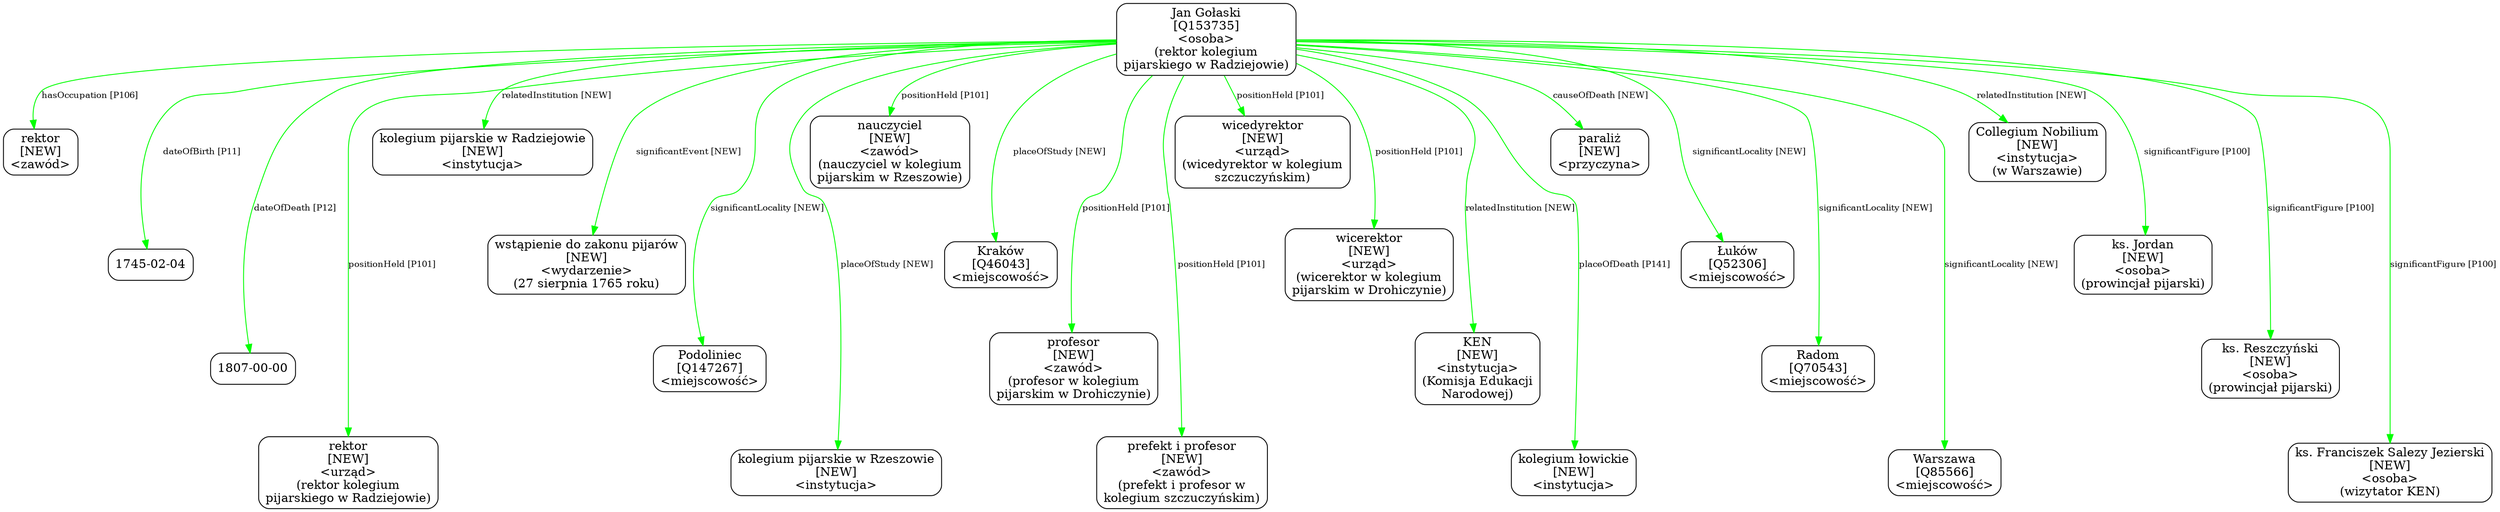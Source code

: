 digraph {
	node [shape=box,
		style=rounded
	];
	edge [fontsize=10];
	"Jan Gołaski
[Q153735]
<osoba>
(rektor kolegium
pijarskiego w Radziejowie)"	[color=black,
		label="Jan Gołaski
[Q153735]
<osoba>
(rektor kolegium
pijarskiego w Radziejowie)"];
	"Jan Gołaski
[Q153735]
<osoba>
(rektor kolegium
pijarskiego w Radziejowie)" -> "rektor
[NEW]
<zawód>"	[color=green,
		label="hasOccupation [P106]",
		minlen=1];
	"Jan Gołaski
[Q153735]
<osoba>
(rektor kolegium
pijarskiego w Radziejowie)" -> "1745-02-04"	[color=green,
		label="dateOfBirth [P11]",
		minlen=2];
	"Jan Gołaski
[Q153735]
<osoba>
(rektor kolegium
pijarskiego w Radziejowie)" -> "1807-00-00"	[color=green,
		label="dateOfDeath [P12]",
		minlen=3];
	"Jan Gołaski
[Q153735]
<osoba>
(rektor kolegium
pijarskiego w Radziejowie)" -> "rektor
[NEW]
<urząd>
(rektor kolegium
pijarskiego w Radziejowie)"	[color=green,
		label="positionHeld [P101]",
		minlen=4];
	"Jan Gołaski
[Q153735]
<osoba>
(rektor kolegium
pijarskiego w Radziejowie)" -> "kolegium pijarskie w Radziejowie
[NEW]
<instytucja>"	[color=green,
		label="relatedInstitution [NEW]",
		minlen=1];
	"Jan Gołaski
[Q153735]
<osoba>
(rektor kolegium
pijarskiego w Radziejowie)" -> "wstąpienie do zakonu pijarów
[NEW]
<wydarzenie>
(27 sierpnia 1765 roku)"	[color=green,
		label="significantEvent [NEW]",
		minlen=2];
	"Jan Gołaski
[Q153735]
<osoba>
(rektor kolegium
pijarskiego w Radziejowie)" -> "Podoliniec
[Q147267]
<miejscowość>"	[color=green,
		label="significantLocality [NEW]",
		minlen=3];
	"Jan Gołaski
[Q153735]
<osoba>
(rektor kolegium
pijarskiego w Radziejowie)" -> "kolegium pijarskie w Rzeszowie
[NEW]
<instytucja>"	[color=green,
		label="placeOfStudy [NEW]",
		minlen=4];
	"Jan Gołaski
[Q153735]
<osoba>
(rektor kolegium
pijarskiego w Radziejowie)" -> "nauczyciel
[NEW]
<zawód>
(nauczyciel w kolegium
pijarskim w Rzeszowie)"	[color=green,
		label="positionHeld [P101]",
		minlen=1];
	"Jan Gołaski
[Q153735]
<osoba>
(rektor kolegium
pijarskiego w Radziejowie)" -> "Kraków
[Q46043]
<miejscowość>"	[color=green,
		label="placeOfStudy [NEW]",
		minlen=2];
	"Jan Gołaski
[Q153735]
<osoba>
(rektor kolegium
pijarskiego w Radziejowie)" -> "profesor
[NEW]
<zawód>
(profesor w kolegium
pijarskim w Drohiczynie)"	[color=green,
		label="positionHeld [P101]",
		minlen=3];
	"Jan Gołaski
[Q153735]
<osoba>
(rektor kolegium
pijarskiego w Radziejowie)" -> "prefekt i profesor
[NEW]
<zawód>
(prefekt i profesor w
kolegium szczuczyńskim)"	[color=green,
		label="positionHeld [P101]",
		minlen=4];
	"Jan Gołaski
[Q153735]
<osoba>
(rektor kolegium
pijarskiego w Radziejowie)" -> "wicedyrektor
[NEW]
<urząd>
(wicedyrektor w kolegium
szczuczyńskim)"	[color=green,
		label="positionHeld [P101]",
		minlen=1];
	"Jan Gołaski
[Q153735]
<osoba>
(rektor kolegium
pijarskiego w Radziejowie)" -> "wicerektor
[NEW]
<urząd>
(wicerektor w kolegium
pijarskim w Drohiczynie)"	[color=green,
		label="positionHeld [P101]",
		minlen=2];
	"Jan Gołaski
[Q153735]
<osoba>
(rektor kolegium
pijarskiego w Radziejowie)" -> "KEN
[NEW]
<instytucja>
(Komisja Edukacji
Narodowej)"	[color=green,
		label="relatedInstitution [NEW]",
		minlen=3];
	"Jan Gołaski
[Q153735]
<osoba>
(rektor kolegium
pijarskiego w Radziejowie)" -> "kolegium łowickie
[NEW]
<instytucja>"	[color=green,
		label="placeOfDeath [P141]",
		minlen=4];
	"Jan Gołaski
[Q153735]
<osoba>
(rektor kolegium
pijarskiego w Radziejowie)" -> "paraliż
[NEW]
<przyczyna>"	[color=green,
		label="causeOfDeath [NEW]",
		minlen=1];
	"Jan Gołaski
[Q153735]
<osoba>
(rektor kolegium
pijarskiego w Radziejowie)" -> "Łuków
[Q52306]
<miejscowość>"	[color=green,
		label="significantLocality [NEW]",
		minlen=2];
	"Jan Gołaski
[Q153735]
<osoba>
(rektor kolegium
pijarskiego w Radziejowie)" -> "Radom
[Q70543]
<miejscowość>"	[color=green,
		label="significantLocality [NEW]",
		minlen=3];
	"Jan Gołaski
[Q153735]
<osoba>
(rektor kolegium
pijarskiego w Radziejowie)" -> "Warszawa
[Q85566]
<miejscowość>"	[color=green,
		label="significantLocality [NEW]",
		minlen=4];
	"Jan Gołaski
[Q153735]
<osoba>
(rektor kolegium
pijarskiego w Radziejowie)" -> "Collegium Nobilium
[NEW]
<instytucja>
(w Warszawie)"	[color=green,
		label="relatedInstitution [NEW]",
		minlen=1];
	"Jan Gołaski
[Q153735]
<osoba>
(rektor kolegium
pijarskiego w Radziejowie)" -> "ks. Jordan
[NEW]
<osoba>
(prowincjał pijarski)"	[color=green,
		label="significantFigure [P100]",
		minlen=2];
	"Jan Gołaski
[Q153735]
<osoba>
(rektor kolegium
pijarskiego w Radziejowie)" -> "ks. Reszczyński
[NEW]
<osoba>
(prowincjał pijarski)"	[color=green,
		label="significantFigure [P100]",
		minlen=3];
	"Jan Gołaski
[Q153735]
<osoba>
(rektor kolegium
pijarskiego w Radziejowie)" -> "ks. Franciszek Salezy Jezierski
[NEW]
<osoba>
(wizytator KEN)"	[color=green,
		label="significantFigure [P100]",
		minlen=4];
}
